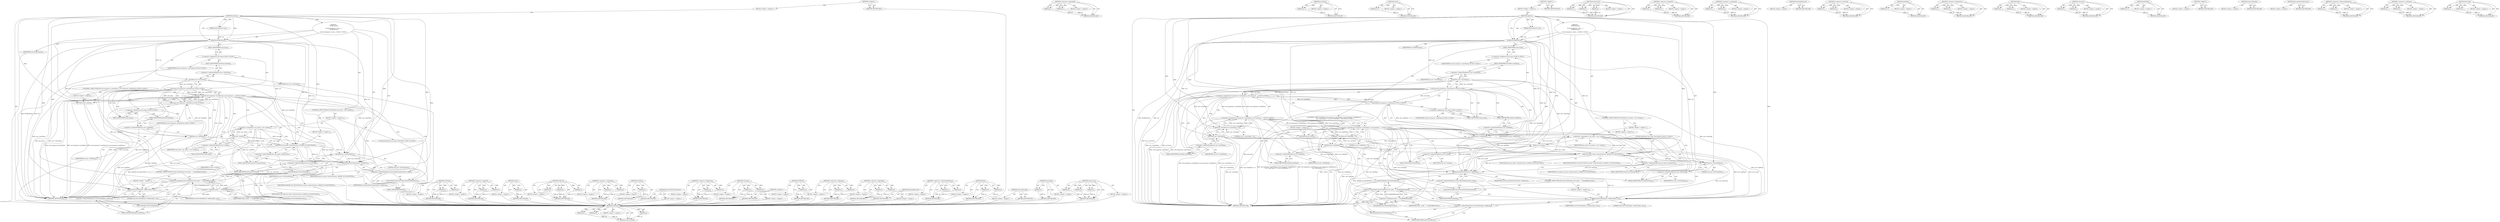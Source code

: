 digraph "Add" {
vulnerable_188 [label=<(METHOD,AddCue)>];
vulnerable_189 [label=<(PARAM,p1)>];
vulnerable_190 [label=<(PARAM,p2)>];
vulnerable_191 [label=<(PARAM,p3)>];
vulnerable_192 [label=<(BLOCK,&lt;empty&gt;,&lt;empty&gt;)>];
vulnerable_193 [label=<(METHOD_RETURN,ANY)>];
vulnerable_172 [label=<(METHOD,&lt;operator&gt;.logicalAnd)>];
vulnerable_173 [label=<(PARAM,p1)>];
vulnerable_174 [label=<(PARAM,p2)>];
vulnerable_175 [label=<(BLOCK,&lt;empty&gt;,&lt;empty&gt;)>];
vulnerable_176 [label=<(METHOD_RETURN,ANY)>];
vulnerable_126 [label=<(METHOD,startTime)>];
vulnerable_127 [label=<(PARAM,p1)>];
vulnerable_128 [label=<(BLOCK,&lt;empty&gt;,&lt;empty&gt;)>];
vulnerable_129 [label=<(METHOD_RETURN,ANY)>];
vulnerable_149 [label=<(METHOD,track)>];
vulnerable_150 [label=<(PARAM,p1)>];
vulnerable_151 [label=<(BLOCK,&lt;empty&gt;,&lt;empty&gt;)>];
vulnerable_152 [label=<(METHOD_RETURN,ANY)>];
vulnerable_6 [label=<(METHOD,&lt;global&gt;)<SUB>1</SUB>>];
vulnerable_7 [label=<(BLOCK,&lt;empty&gt;,&lt;empty&gt;)<SUB>1</SUB>>];
vulnerable_8 [label=<(METHOD,addCue)<SUB>1</SUB>>];
vulnerable_9 [label=<(PARAM,TextTrackCue* cue)<SUB>1</SUB>>];
vulnerable_10 [label="<(BLOCK,{
   DCHECK(cue);
 
  if (std::isnan(cue-&gt;start...,{
   DCHECK(cue);
 
  if (std::isnan(cue-&gt;start...)<SUB>1</SUB>>"];
vulnerable_11 [label=<(DCHECK,DCHECK(cue))<SUB>2</SUB>>];
vulnerable_12 [label=<(IDENTIFIER,cue,DCHECK(cue))<SUB>2</SUB>>];
vulnerable_13 [label="<(CONTROL_STRUCTURE,IF,if (std::isnan(cue-&gt;startTime()) || std::isnan(cue-&gt;endTime()) ||
      cue-&gt;startTime() &lt; 0 || cue-&gt;endTime() &lt; 0))<SUB>4</SUB>>"];
vulnerable_14 [label="<(&lt;operator&gt;.logicalOr,std::isnan(cue-&gt;startTime()) || std::isnan(cue-...)<SUB>4</SUB>>"];
vulnerable_15 [label="<(&lt;operator&gt;.logicalOr,std::isnan(cue-&gt;startTime()) || std::isnan(cue-...)<SUB>4</SUB>>"];
vulnerable_16 [label="<(&lt;operator&gt;.logicalOr,std::isnan(cue-&gt;startTime()) || std::isnan(cue-...)<SUB>4</SUB>>"];
vulnerable_17 [label="<(std.isnan,std::isnan(cue-&gt;startTime()))<SUB>4</SUB>>"];
vulnerable_18 [label="<(&lt;operator&gt;.fieldAccess,std::isnan)<SUB>4</SUB>>"];
vulnerable_19 [label="<(IDENTIFIER,std,std::isnan(cue-&gt;startTime()))<SUB>4</SUB>>"];
vulnerable_20 [label=<(FIELD_IDENTIFIER,isnan,isnan)<SUB>4</SUB>>];
vulnerable_21 [label=<(startTime,cue-&gt;startTime())<SUB>4</SUB>>];
vulnerable_22 [label=<(&lt;operator&gt;.indirectFieldAccess,cue-&gt;startTime)<SUB>4</SUB>>];
vulnerable_23 [label=<(IDENTIFIER,cue,cue-&gt;startTime())<SUB>4</SUB>>];
vulnerable_24 [label=<(FIELD_IDENTIFIER,startTime,startTime)<SUB>4</SUB>>];
vulnerable_25 [label="<(std.isnan,std::isnan(cue-&gt;endTime()))<SUB>4</SUB>>"];
vulnerable_26 [label="<(&lt;operator&gt;.fieldAccess,std::isnan)<SUB>4</SUB>>"];
vulnerable_27 [label="<(IDENTIFIER,std,std::isnan(cue-&gt;endTime()))<SUB>4</SUB>>"];
vulnerable_28 [label=<(FIELD_IDENTIFIER,isnan,isnan)<SUB>4</SUB>>];
vulnerable_29 [label=<(endTime,cue-&gt;endTime())<SUB>4</SUB>>];
vulnerable_30 [label=<(&lt;operator&gt;.indirectFieldAccess,cue-&gt;endTime)<SUB>4</SUB>>];
vulnerable_31 [label=<(IDENTIFIER,cue,cue-&gt;endTime())<SUB>4</SUB>>];
vulnerable_32 [label=<(FIELD_IDENTIFIER,endTime,endTime)<SUB>4</SUB>>];
vulnerable_33 [label=<(&lt;operator&gt;.lessThan,cue-&gt;startTime() &lt; 0)<SUB>5</SUB>>];
vulnerable_34 [label=<(startTime,cue-&gt;startTime())<SUB>5</SUB>>];
vulnerable_35 [label=<(&lt;operator&gt;.indirectFieldAccess,cue-&gt;startTime)<SUB>5</SUB>>];
vulnerable_36 [label=<(IDENTIFIER,cue,cue-&gt;startTime())<SUB>5</SUB>>];
vulnerable_37 [label=<(FIELD_IDENTIFIER,startTime,startTime)<SUB>5</SUB>>];
vulnerable_38 [label=<(LITERAL,0,cue-&gt;startTime() &lt; 0)<SUB>5</SUB>>];
vulnerable_39 [label=<(&lt;operator&gt;.lessThan,cue-&gt;endTime() &lt; 0)<SUB>5</SUB>>];
vulnerable_40 [label=<(endTime,cue-&gt;endTime())<SUB>5</SUB>>];
vulnerable_41 [label=<(&lt;operator&gt;.indirectFieldAccess,cue-&gt;endTime)<SUB>5</SUB>>];
vulnerable_42 [label=<(IDENTIFIER,cue,cue-&gt;endTime())<SUB>5</SUB>>];
vulnerable_43 [label=<(FIELD_IDENTIFIER,endTime,endTime)<SUB>5</SUB>>];
vulnerable_44 [label=<(LITERAL,0,cue-&gt;endTime() &lt; 0)<SUB>5</SUB>>];
vulnerable_45 [label=<(BLOCK,&lt;empty&gt;,&lt;empty&gt;)<SUB>6</SUB>>];
vulnerable_46 [label=<(RETURN,return;,return;)<SUB>6</SUB>>];
vulnerable_47 [label=<(CONTROL_STRUCTURE,IF,if (TextTrack* cue_track = cue-&gt;track()))<SUB>11</SUB>>];
vulnerable_48 [label=<(BLOCK,&lt;empty&gt;,&lt;empty&gt;)<SUB>11</SUB>>];
vulnerable_49 [label="<(LOCAL,TextTrack* cue_track: TextTrack*)<SUB>11</SUB>>"];
vulnerable_50 [label=<(&lt;operator&gt;.assignment,* cue_track = cue-&gt;track())<SUB>11</SUB>>];
vulnerable_51 [label=<(IDENTIFIER,cue_track,* cue_track = cue-&gt;track())<SUB>11</SUB>>];
vulnerable_52 [label=<(track,cue-&gt;track())<SUB>11</SUB>>];
vulnerable_53 [label=<(&lt;operator&gt;.indirectFieldAccess,cue-&gt;track)<SUB>11</SUB>>];
vulnerable_54 [label=<(IDENTIFIER,cue,cue-&gt;track())<SUB>11</SUB>>];
vulnerable_55 [label=<(FIELD_IDENTIFIER,track,track)<SUB>11</SUB>>];
vulnerable_56 [label=<(BLOCK,&lt;empty&gt;,&lt;empty&gt;)<SUB>12</SUB>>];
vulnerable_57 [label=<(removeCue,cue_track-&gt;removeCue(cue, ASSERT_NO_EXCEPTION))<SUB>12</SUB>>];
vulnerable_58 [label=<(&lt;operator&gt;.indirectFieldAccess,cue_track-&gt;removeCue)<SUB>12</SUB>>];
vulnerable_59 [label=<(IDENTIFIER,cue_track,cue_track-&gt;removeCue(cue, ASSERT_NO_EXCEPTION))<SUB>12</SUB>>];
vulnerable_60 [label=<(FIELD_IDENTIFIER,removeCue,removeCue)<SUB>12</SUB>>];
vulnerable_61 [label=<(IDENTIFIER,cue,cue_track-&gt;removeCue(cue, ASSERT_NO_EXCEPTION))<SUB>12</SUB>>];
vulnerable_62 [label=<(IDENTIFIER,ASSERT_NO_EXCEPTION,cue_track-&gt;removeCue(cue, ASSERT_NO_EXCEPTION))<SUB>12</SUB>>];
vulnerable_63 [label=<(SetTrack,cue-&gt;SetTrack(this))<SUB>14</SUB>>];
vulnerable_64 [label=<(&lt;operator&gt;.indirectFieldAccess,cue-&gt;SetTrack)<SUB>14</SUB>>];
vulnerable_65 [label=<(IDENTIFIER,cue,cue-&gt;SetTrack(this))<SUB>14</SUB>>];
vulnerable_66 [label=<(FIELD_IDENTIFIER,SetTrack,SetTrack)<SUB>14</SUB>>];
vulnerable_67 [label=<(LITERAL,this,cue-&gt;SetTrack(this))<SUB>14</SUB>>];
vulnerable_68 [label=<(Add,EnsureTextTrackCueList()-&gt;Add(cue))<SUB>15</SUB>>];
vulnerable_69 [label=<(&lt;operator&gt;.indirectFieldAccess,EnsureTextTrackCueList()-&gt;Add)<SUB>15</SUB>>];
vulnerable_70 [label=<(EnsureTextTrackCueList,EnsureTextTrackCueList())<SUB>15</SUB>>];
vulnerable_71 [label=<(FIELD_IDENTIFIER,Add,Add)<SUB>15</SUB>>];
vulnerable_72 [label=<(IDENTIFIER,cue,EnsureTextTrackCueList()-&gt;Add(cue))<SUB>15</SUB>>];
vulnerable_73 [label=<(CONTROL_STRUCTURE,IF,if (GetCueTimeline() &amp;&amp; mode_ != DisabledKeyword()))<SUB>17</SUB>>];
vulnerable_74 [label=<(&lt;operator&gt;.logicalAnd,GetCueTimeline() &amp;&amp; mode_ != DisabledKeyword())<SUB>17</SUB>>];
vulnerable_75 [label=<(GetCueTimeline,GetCueTimeline())<SUB>17</SUB>>];
vulnerable_76 [label=<(&lt;operator&gt;.notEquals,mode_ != DisabledKeyword())<SUB>17</SUB>>];
vulnerable_77 [label=<(IDENTIFIER,mode_,mode_ != DisabledKeyword())<SUB>17</SUB>>];
vulnerable_78 [label=<(DisabledKeyword,DisabledKeyword())<SUB>17</SUB>>];
vulnerable_79 [label=<(BLOCK,&lt;empty&gt;,&lt;empty&gt;)<SUB>18</SUB>>];
vulnerable_80 [label=<(AddCue,GetCueTimeline()-&gt;AddCue(this, cue))<SUB>18</SUB>>];
vulnerable_81 [label=<(&lt;operator&gt;.indirectFieldAccess,GetCueTimeline()-&gt;AddCue)<SUB>18</SUB>>];
vulnerable_82 [label=<(GetCueTimeline,GetCueTimeline())<SUB>18</SUB>>];
vulnerable_83 [label=<(FIELD_IDENTIFIER,AddCue,AddCue)<SUB>18</SUB>>];
vulnerable_84 [label=<(LITERAL,this,GetCueTimeline()-&gt;AddCue(this, cue))<SUB>18</SUB>>];
vulnerable_85 [label=<(IDENTIFIER,cue,GetCueTimeline()-&gt;AddCue(this, cue))<SUB>18</SUB>>];
vulnerable_86 [label=<(METHOD_RETURN,void)<SUB>1</SUB>>];
vulnerable_88 [label=<(METHOD_RETURN,ANY)<SUB>1</SUB>>];
vulnerable_153 [label=<(METHOD,removeCue)>];
vulnerable_154 [label=<(PARAM,p1)>];
vulnerable_155 [label=<(PARAM,p2)>];
vulnerable_156 [label=<(PARAM,p3)>];
vulnerable_157 [label=<(BLOCK,&lt;empty&gt;,&lt;empty&gt;)>];
vulnerable_158 [label=<(METHOD_RETURN,ANY)>];
vulnerable_111 [label=<(METHOD,&lt;operator&gt;.logicalOr)>];
vulnerable_112 [label=<(PARAM,p1)>];
vulnerable_113 [label=<(PARAM,p2)>];
vulnerable_114 [label=<(BLOCK,&lt;empty&gt;,&lt;empty&gt;)>];
vulnerable_115 [label=<(METHOD_RETURN,ANY)>];
vulnerable_144 [label=<(METHOD,&lt;operator&gt;.assignment)>];
vulnerable_145 [label=<(PARAM,p1)>];
vulnerable_146 [label=<(PARAM,p2)>];
vulnerable_147 [label=<(BLOCK,&lt;empty&gt;,&lt;empty&gt;)>];
vulnerable_148 [label=<(METHOD_RETURN,ANY)>];
vulnerable_185 [label=<(METHOD,DisabledKeyword)>];
vulnerable_186 [label=<(BLOCK,&lt;empty&gt;,&lt;empty&gt;)>];
vulnerable_187 [label=<(METHOD_RETURN,ANY)>];
vulnerable_139 [label=<(METHOD,&lt;operator&gt;.lessThan)>];
vulnerable_140 [label=<(PARAM,p1)>];
vulnerable_141 [label=<(PARAM,p2)>];
vulnerable_142 [label=<(BLOCK,&lt;empty&gt;,&lt;empty&gt;)>];
vulnerable_143 [label=<(METHOD_RETURN,ANY)>];
vulnerable_135 [label=<(METHOD,endTime)>];
vulnerable_136 [label=<(PARAM,p1)>];
vulnerable_137 [label=<(BLOCK,&lt;empty&gt;,&lt;empty&gt;)>];
vulnerable_138 [label=<(METHOD_RETURN,ANY)>];
vulnerable_121 [label=<(METHOD,&lt;operator&gt;.fieldAccess)>];
vulnerable_122 [label=<(PARAM,p1)>];
vulnerable_123 [label=<(PARAM,p2)>];
vulnerable_124 [label=<(BLOCK,&lt;empty&gt;,&lt;empty&gt;)>];
vulnerable_125 [label=<(METHOD_RETURN,ANY)>];
vulnerable_164 [label=<(METHOD,Add)>];
vulnerable_165 [label=<(PARAM,p1)>];
vulnerable_166 [label=<(PARAM,p2)>];
vulnerable_167 [label=<(BLOCK,&lt;empty&gt;,&lt;empty&gt;)>];
vulnerable_168 [label=<(METHOD_RETURN,ANY)>];
vulnerable_116 [label=<(METHOD,std.isnan)>];
vulnerable_117 [label=<(PARAM,p1)>];
vulnerable_118 [label=<(PARAM,p2)>];
vulnerable_119 [label=<(BLOCK,&lt;empty&gt;,&lt;empty&gt;)>];
vulnerable_120 [label=<(METHOD_RETURN,ANY)>];
vulnerable_107 [label=<(METHOD,DCHECK)>];
vulnerable_108 [label=<(PARAM,p1)>];
vulnerable_109 [label=<(BLOCK,&lt;empty&gt;,&lt;empty&gt;)>];
vulnerable_110 [label=<(METHOD_RETURN,ANY)>];
vulnerable_101 [label=<(METHOD,&lt;global&gt;)<SUB>1</SUB>>];
vulnerable_102 [label=<(BLOCK,&lt;empty&gt;,&lt;empty&gt;)>];
vulnerable_103 [label=<(METHOD_RETURN,ANY)>];
vulnerable_177 [label=<(METHOD,GetCueTimeline)>];
vulnerable_178 [label=<(BLOCK,&lt;empty&gt;,&lt;empty&gt;)>];
vulnerable_179 [label=<(METHOD_RETURN,ANY)>];
vulnerable_169 [label=<(METHOD,EnsureTextTrackCueList)>];
vulnerable_170 [label=<(BLOCK,&lt;empty&gt;,&lt;empty&gt;)>];
vulnerable_171 [label=<(METHOD_RETURN,ANY)>];
vulnerable_130 [label=<(METHOD,&lt;operator&gt;.indirectFieldAccess)>];
vulnerable_131 [label=<(PARAM,p1)>];
vulnerable_132 [label=<(PARAM,p2)>];
vulnerable_133 [label=<(BLOCK,&lt;empty&gt;,&lt;empty&gt;)>];
vulnerable_134 [label=<(METHOD_RETURN,ANY)>];
vulnerable_180 [label=<(METHOD,&lt;operator&gt;.notEquals)>];
vulnerable_181 [label=<(PARAM,p1)>];
vulnerable_182 [label=<(PARAM,p2)>];
vulnerable_183 [label=<(BLOCK,&lt;empty&gt;,&lt;empty&gt;)>];
vulnerable_184 [label=<(METHOD_RETURN,ANY)>];
vulnerable_159 [label=<(METHOD,SetTrack)>];
vulnerable_160 [label=<(PARAM,p1)>];
vulnerable_161 [label=<(PARAM,p2)>];
vulnerable_162 [label=<(BLOCK,&lt;empty&gt;,&lt;empty&gt;)>];
vulnerable_163 [label=<(METHOD_RETURN,ANY)>];
fixed_156 [label=<(METHOD,GetCueTimeline)>];
fixed_157 [label=<(BLOCK,&lt;empty&gt;,&lt;empty&gt;)>];
fixed_158 [label=<(METHOD_RETURN,ANY)>];
fixed_110 [label=<(METHOD,startTime)>];
fixed_111 [label=<(PARAM,p1)>];
fixed_112 [label=<(BLOCK,&lt;empty&gt;,&lt;empty&gt;)>];
fixed_113 [label=<(METHOD_RETURN,ANY)>];
fixed_132 [label=<(METHOD,removeCue)>];
fixed_133 [label=<(PARAM,p1)>];
fixed_134 [label=<(PARAM,p2)>];
fixed_135 [label=<(PARAM,p3)>];
fixed_136 [label=<(BLOCK,&lt;empty&gt;,&lt;empty&gt;)>];
fixed_137 [label=<(METHOD_RETURN,ANY)>];
fixed_6 [label=<(METHOD,&lt;global&gt;)<SUB>1</SUB>>];
fixed_7 [label=<(BLOCK,&lt;empty&gt;,&lt;empty&gt;)<SUB>1</SUB>>];
fixed_8 [label=<(METHOD,addCue)<SUB>1</SUB>>];
fixed_9 [label=<(PARAM,TextTrackCue* cue)<SUB>1</SUB>>];
fixed_10 [label="<(BLOCK,{
   DCHECK(cue);
 
  if (std::isnan(cue-&gt;start...,{
   DCHECK(cue);
 
  if (std::isnan(cue-&gt;start...)<SUB>1</SUB>>"];
fixed_11 [label=<(DCHECK,DCHECK(cue))<SUB>2</SUB>>];
fixed_12 [label=<(IDENTIFIER,cue,DCHECK(cue))<SUB>2</SUB>>];
fixed_13 [label="<(CONTROL_STRUCTURE,IF,if (std::isnan(cue-&gt;startTime()) || std::isnan(cue-&gt;endTime())))<SUB>4</SUB>>"];
fixed_14 [label="<(&lt;operator&gt;.logicalOr,std::isnan(cue-&gt;startTime()) || std::isnan(cue-...)<SUB>4</SUB>>"];
fixed_15 [label="<(std.isnan,std::isnan(cue-&gt;startTime()))<SUB>4</SUB>>"];
fixed_16 [label="<(&lt;operator&gt;.fieldAccess,std::isnan)<SUB>4</SUB>>"];
fixed_17 [label="<(IDENTIFIER,std,std::isnan(cue-&gt;startTime()))<SUB>4</SUB>>"];
fixed_18 [label=<(FIELD_IDENTIFIER,isnan,isnan)<SUB>4</SUB>>];
fixed_19 [label=<(startTime,cue-&gt;startTime())<SUB>4</SUB>>];
fixed_20 [label=<(&lt;operator&gt;.indirectFieldAccess,cue-&gt;startTime)<SUB>4</SUB>>];
fixed_21 [label=<(IDENTIFIER,cue,cue-&gt;startTime())<SUB>4</SUB>>];
fixed_22 [label=<(FIELD_IDENTIFIER,startTime,startTime)<SUB>4</SUB>>];
fixed_23 [label="<(std.isnan,std::isnan(cue-&gt;endTime()))<SUB>4</SUB>>"];
fixed_24 [label="<(&lt;operator&gt;.fieldAccess,std::isnan)<SUB>4</SUB>>"];
fixed_25 [label="<(IDENTIFIER,std,std::isnan(cue-&gt;endTime()))<SUB>4</SUB>>"];
fixed_26 [label=<(FIELD_IDENTIFIER,isnan,isnan)<SUB>4</SUB>>];
fixed_27 [label=<(endTime,cue-&gt;endTime())<SUB>4</SUB>>];
fixed_28 [label=<(&lt;operator&gt;.indirectFieldAccess,cue-&gt;endTime)<SUB>4</SUB>>];
fixed_29 [label=<(IDENTIFIER,cue,cue-&gt;endTime())<SUB>4</SUB>>];
fixed_30 [label=<(FIELD_IDENTIFIER,endTime,endTime)<SUB>4</SUB>>];
fixed_31 [label=<(BLOCK,&lt;empty&gt;,&lt;empty&gt;)<SUB>5</SUB>>];
fixed_32 [label=<(RETURN,return;,return;)<SUB>5</SUB>>];
fixed_33 [label=<(CONTROL_STRUCTURE,IF,if (TextTrack* cue_track = cue-&gt;track()))<SUB>10</SUB>>];
fixed_34 [label=<(BLOCK,&lt;empty&gt;,&lt;empty&gt;)<SUB>10</SUB>>];
fixed_35 [label="<(LOCAL,TextTrack* cue_track: TextTrack*)<SUB>10</SUB>>"];
fixed_36 [label=<(&lt;operator&gt;.assignment,* cue_track = cue-&gt;track())<SUB>10</SUB>>];
fixed_37 [label=<(IDENTIFIER,cue_track,* cue_track = cue-&gt;track())<SUB>10</SUB>>];
fixed_38 [label=<(track,cue-&gt;track())<SUB>10</SUB>>];
fixed_39 [label=<(&lt;operator&gt;.indirectFieldAccess,cue-&gt;track)<SUB>10</SUB>>];
fixed_40 [label=<(IDENTIFIER,cue,cue-&gt;track())<SUB>10</SUB>>];
fixed_41 [label=<(FIELD_IDENTIFIER,track,track)<SUB>10</SUB>>];
fixed_42 [label=<(BLOCK,&lt;empty&gt;,&lt;empty&gt;)<SUB>11</SUB>>];
fixed_43 [label=<(removeCue,cue_track-&gt;removeCue(cue, ASSERT_NO_EXCEPTION))<SUB>11</SUB>>];
fixed_44 [label=<(&lt;operator&gt;.indirectFieldAccess,cue_track-&gt;removeCue)<SUB>11</SUB>>];
fixed_45 [label=<(IDENTIFIER,cue_track,cue_track-&gt;removeCue(cue, ASSERT_NO_EXCEPTION))<SUB>11</SUB>>];
fixed_46 [label=<(FIELD_IDENTIFIER,removeCue,removeCue)<SUB>11</SUB>>];
fixed_47 [label=<(IDENTIFIER,cue,cue_track-&gt;removeCue(cue, ASSERT_NO_EXCEPTION))<SUB>11</SUB>>];
fixed_48 [label=<(IDENTIFIER,ASSERT_NO_EXCEPTION,cue_track-&gt;removeCue(cue, ASSERT_NO_EXCEPTION))<SUB>11</SUB>>];
fixed_49 [label=<(SetTrack,cue-&gt;SetTrack(this))<SUB>13</SUB>>];
fixed_50 [label=<(&lt;operator&gt;.indirectFieldAccess,cue-&gt;SetTrack)<SUB>13</SUB>>];
fixed_51 [label=<(IDENTIFIER,cue,cue-&gt;SetTrack(this))<SUB>13</SUB>>];
fixed_52 [label=<(FIELD_IDENTIFIER,SetTrack,SetTrack)<SUB>13</SUB>>];
fixed_53 [label=<(LITERAL,this,cue-&gt;SetTrack(this))<SUB>13</SUB>>];
fixed_54 [label=<(Add,EnsureTextTrackCueList()-&gt;Add(cue))<SUB>14</SUB>>];
fixed_55 [label=<(&lt;operator&gt;.indirectFieldAccess,EnsureTextTrackCueList()-&gt;Add)<SUB>14</SUB>>];
fixed_56 [label=<(EnsureTextTrackCueList,EnsureTextTrackCueList())<SUB>14</SUB>>];
fixed_57 [label=<(FIELD_IDENTIFIER,Add,Add)<SUB>14</SUB>>];
fixed_58 [label=<(IDENTIFIER,cue,EnsureTextTrackCueList()-&gt;Add(cue))<SUB>14</SUB>>];
fixed_59 [label=<(CONTROL_STRUCTURE,IF,if (GetCueTimeline() &amp;&amp; mode_ != DisabledKeyword()))<SUB>16</SUB>>];
fixed_60 [label=<(&lt;operator&gt;.logicalAnd,GetCueTimeline() &amp;&amp; mode_ != DisabledKeyword())<SUB>16</SUB>>];
fixed_61 [label=<(GetCueTimeline,GetCueTimeline())<SUB>16</SUB>>];
fixed_62 [label=<(&lt;operator&gt;.notEquals,mode_ != DisabledKeyword())<SUB>16</SUB>>];
fixed_63 [label=<(IDENTIFIER,mode_,mode_ != DisabledKeyword())<SUB>16</SUB>>];
fixed_64 [label=<(DisabledKeyword,DisabledKeyword())<SUB>16</SUB>>];
fixed_65 [label=<(BLOCK,&lt;empty&gt;,&lt;empty&gt;)<SUB>17</SUB>>];
fixed_66 [label=<(AddCue,GetCueTimeline()-&gt;AddCue(this, cue))<SUB>17</SUB>>];
fixed_67 [label=<(&lt;operator&gt;.indirectFieldAccess,GetCueTimeline()-&gt;AddCue)<SUB>17</SUB>>];
fixed_68 [label=<(GetCueTimeline,GetCueTimeline())<SUB>17</SUB>>];
fixed_69 [label=<(FIELD_IDENTIFIER,AddCue,AddCue)<SUB>17</SUB>>];
fixed_70 [label=<(LITERAL,this,GetCueTimeline()-&gt;AddCue(this, cue))<SUB>17</SUB>>];
fixed_71 [label=<(IDENTIFIER,cue,GetCueTimeline()-&gt;AddCue(this, cue))<SUB>17</SUB>>];
fixed_72 [label=<(METHOD_RETURN,void)<SUB>1</SUB>>];
fixed_74 [label=<(METHOD_RETURN,ANY)<SUB>1</SUB>>];
fixed_138 [label=<(METHOD,SetTrack)>];
fixed_139 [label=<(PARAM,p1)>];
fixed_140 [label=<(PARAM,p2)>];
fixed_141 [label=<(BLOCK,&lt;empty&gt;,&lt;empty&gt;)>];
fixed_142 [label=<(METHOD_RETURN,ANY)>];
fixed_95 [label=<(METHOD,&lt;operator&gt;.logicalOr)>];
fixed_96 [label=<(PARAM,p1)>];
fixed_97 [label=<(PARAM,p2)>];
fixed_98 [label=<(BLOCK,&lt;empty&gt;,&lt;empty&gt;)>];
fixed_99 [label=<(METHOD_RETURN,ANY)>];
fixed_128 [label=<(METHOD,track)>];
fixed_129 [label=<(PARAM,p1)>];
fixed_130 [label=<(BLOCK,&lt;empty&gt;,&lt;empty&gt;)>];
fixed_131 [label=<(METHOD_RETURN,ANY)>];
fixed_167 [label=<(METHOD,AddCue)>];
fixed_168 [label=<(PARAM,p1)>];
fixed_169 [label=<(PARAM,p2)>];
fixed_170 [label=<(PARAM,p3)>];
fixed_171 [label=<(BLOCK,&lt;empty&gt;,&lt;empty&gt;)>];
fixed_172 [label=<(METHOD_RETURN,ANY)>];
fixed_123 [label=<(METHOD,&lt;operator&gt;.assignment)>];
fixed_124 [label=<(PARAM,p1)>];
fixed_125 [label=<(PARAM,p2)>];
fixed_126 [label=<(BLOCK,&lt;empty&gt;,&lt;empty&gt;)>];
fixed_127 [label=<(METHOD_RETURN,ANY)>];
fixed_119 [label=<(METHOD,endTime)>];
fixed_120 [label=<(PARAM,p1)>];
fixed_121 [label=<(BLOCK,&lt;empty&gt;,&lt;empty&gt;)>];
fixed_122 [label=<(METHOD_RETURN,ANY)>];
fixed_105 [label=<(METHOD,&lt;operator&gt;.fieldAccess)>];
fixed_106 [label=<(PARAM,p1)>];
fixed_107 [label=<(PARAM,p2)>];
fixed_108 [label=<(BLOCK,&lt;empty&gt;,&lt;empty&gt;)>];
fixed_109 [label=<(METHOD_RETURN,ANY)>];
fixed_148 [label=<(METHOD,EnsureTextTrackCueList)>];
fixed_149 [label=<(BLOCK,&lt;empty&gt;,&lt;empty&gt;)>];
fixed_150 [label=<(METHOD_RETURN,ANY)>];
fixed_100 [label=<(METHOD,std.isnan)>];
fixed_101 [label=<(PARAM,p1)>];
fixed_102 [label=<(PARAM,p2)>];
fixed_103 [label=<(BLOCK,&lt;empty&gt;,&lt;empty&gt;)>];
fixed_104 [label=<(METHOD_RETURN,ANY)>];
fixed_91 [label=<(METHOD,DCHECK)>];
fixed_92 [label=<(PARAM,p1)>];
fixed_93 [label=<(BLOCK,&lt;empty&gt;,&lt;empty&gt;)>];
fixed_94 [label=<(METHOD_RETURN,ANY)>];
fixed_85 [label=<(METHOD,&lt;global&gt;)<SUB>1</SUB>>];
fixed_86 [label=<(BLOCK,&lt;empty&gt;,&lt;empty&gt;)>];
fixed_87 [label=<(METHOD_RETURN,ANY)>];
fixed_159 [label=<(METHOD,&lt;operator&gt;.notEquals)>];
fixed_160 [label=<(PARAM,p1)>];
fixed_161 [label=<(PARAM,p2)>];
fixed_162 [label=<(BLOCK,&lt;empty&gt;,&lt;empty&gt;)>];
fixed_163 [label=<(METHOD_RETURN,ANY)>];
fixed_151 [label=<(METHOD,&lt;operator&gt;.logicalAnd)>];
fixed_152 [label=<(PARAM,p1)>];
fixed_153 [label=<(PARAM,p2)>];
fixed_154 [label=<(BLOCK,&lt;empty&gt;,&lt;empty&gt;)>];
fixed_155 [label=<(METHOD_RETURN,ANY)>];
fixed_114 [label=<(METHOD,&lt;operator&gt;.indirectFieldAccess)>];
fixed_115 [label=<(PARAM,p1)>];
fixed_116 [label=<(PARAM,p2)>];
fixed_117 [label=<(BLOCK,&lt;empty&gt;,&lt;empty&gt;)>];
fixed_118 [label=<(METHOD_RETURN,ANY)>];
fixed_164 [label=<(METHOD,DisabledKeyword)>];
fixed_165 [label=<(BLOCK,&lt;empty&gt;,&lt;empty&gt;)>];
fixed_166 [label=<(METHOD_RETURN,ANY)>];
fixed_143 [label=<(METHOD,Add)>];
fixed_144 [label=<(PARAM,p1)>];
fixed_145 [label=<(PARAM,p2)>];
fixed_146 [label=<(BLOCK,&lt;empty&gt;,&lt;empty&gt;)>];
fixed_147 [label=<(METHOD_RETURN,ANY)>];
vulnerable_188 -> vulnerable_189  [key=0, label="AST: "];
vulnerable_188 -> vulnerable_189  [key=1, label="DDG: "];
vulnerable_188 -> vulnerable_192  [key=0, label="AST: "];
vulnerable_188 -> vulnerable_190  [key=0, label="AST: "];
vulnerable_188 -> vulnerable_190  [key=1, label="DDG: "];
vulnerable_188 -> vulnerable_193  [key=0, label="AST: "];
vulnerable_188 -> vulnerable_193  [key=1, label="CFG: "];
vulnerable_188 -> vulnerable_191  [key=0, label="AST: "];
vulnerable_188 -> vulnerable_191  [key=1, label="DDG: "];
vulnerable_189 -> vulnerable_193  [key=0, label="DDG: p1"];
vulnerable_190 -> vulnerable_193  [key=0, label="DDG: p2"];
vulnerable_191 -> vulnerable_193  [key=0, label="DDG: p3"];
vulnerable_172 -> vulnerable_173  [key=0, label="AST: "];
vulnerable_172 -> vulnerable_173  [key=1, label="DDG: "];
vulnerable_172 -> vulnerable_175  [key=0, label="AST: "];
vulnerable_172 -> vulnerable_174  [key=0, label="AST: "];
vulnerable_172 -> vulnerable_174  [key=1, label="DDG: "];
vulnerable_172 -> vulnerable_176  [key=0, label="AST: "];
vulnerable_172 -> vulnerable_176  [key=1, label="CFG: "];
vulnerable_173 -> vulnerable_176  [key=0, label="DDG: p1"];
vulnerable_174 -> vulnerable_176  [key=0, label="DDG: p2"];
vulnerable_126 -> vulnerable_127  [key=0, label="AST: "];
vulnerable_126 -> vulnerable_127  [key=1, label="DDG: "];
vulnerable_126 -> vulnerable_128  [key=0, label="AST: "];
vulnerable_126 -> vulnerable_129  [key=0, label="AST: "];
vulnerable_126 -> vulnerable_129  [key=1, label="CFG: "];
vulnerable_127 -> vulnerable_129  [key=0, label="DDG: p1"];
vulnerable_149 -> vulnerable_150  [key=0, label="AST: "];
vulnerable_149 -> vulnerable_150  [key=1, label="DDG: "];
vulnerable_149 -> vulnerable_151  [key=0, label="AST: "];
vulnerable_149 -> vulnerable_152  [key=0, label="AST: "];
vulnerable_149 -> vulnerable_152  [key=1, label="CFG: "];
vulnerable_150 -> vulnerable_152  [key=0, label="DDG: p1"];
vulnerable_6 -> vulnerable_7  [key=0, label="AST: "];
vulnerable_6 -> vulnerable_88  [key=0, label="AST: "];
vulnerable_6 -> vulnerable_88  [key=1, label="CFG: "];
vulnerable_7 -> vulnerable_8  [key=0, label="AST: "];
vulnerable_8 -> vulnerable_9  [key=0, label="AST: "];
vulnerable_8 -> vulnerable_9  [key=1, label="DDG: "];
vulnerable_8 -> vulnerable_10  [key=0, label="AST: "];
vulnerable_8 -> vulnerable_86  [key=0, label="AST: "];
vulnerable_8 -> vulnerable_11  [key=0, label="CFG: "];
vulnerable_8 -> vulnerable_11  [key=1, label="DDG: "];
vulnerable_8 -> vulnerable_63  [key=0, label="DDG: "];
vulnerable_8 -> vulnerable_68  [key=0, label="DDG: "];
vulnerable_8 -> vulnerable_46  [key=0, label="DDG: "];
vulnerable_8 -> vulnerable_74  [key=0, label="DDG: "];
vulnerable_8 -> vulnerable_39  [key=0, label="DDG: "];
vulnerable_8 -> vulnerable_57  [key=0, label="DDG: "];
vulnerable_8 -> vulnerable_76  [key=0, label="DDG: "];
vulnerable_8 -> vulnerable_80  [key=0, label="DDG: "];
vulnerable_8 -> vulnerable_33  [key=0, label="DDG: "];
vulnerable_9 -> vulnerable_11  [key=0, label="DDG: cue"];
vulnerable_10 -> vulnerable_11  [key=0, label="AST: "];
vulnerable_10 -> vulnerable_13  [key=0, label="AST: "];
vulnerable_10 -> vulnerable_47  [key=0, label="AST: "];
vulnerable_10 -> vulnerable_63  [key=0, label="AST: "];
vulnerable_10 -> vulnerable_68  [key=0, label="AST: "];
vulnerable_10 -> vulnerable_73  [key=0, label="AST: "];
vulnerable_11 -> vulnerable_12  [key=0, label="AST: "];
vulnerable_11 -> vulnerable_20  [key=0, label="CFG: "];
vulnerable_11 -> vulnerable_86  [key=0, label="DDG: cue"];
vulnerable_11 -> vulnerable_86  [key=1, label="DDG: DCHECK(cue)"];
vulnerable_11 -> vulnerable_63  [key=0, label="DDG: cue"];
vulnerable_11 -> vulnerable_68  [key=0, label="DDG: cue"];
vulnerable_11 -> vulnerable_57  [key=0, label="DDG: cue"];
vulnerable_11 -> vulnerable_40  [key=0, label="DDG: cue"];
vulnerable_11 -> vulnerable_52  [key=0, label="DDG: cue"];
vulnerable_11 -> vulnerable_34  [key=0, label="DDG: cue"];
vulnerable_11 -> vulnerable_21  [key=0, label="DDG: cue"];
vulnerable_11 -> vulnerable_29  [key=0, label="DDG: cue"];
vulnerable_13 -> vulnerable_14  [key=0, label="AST: "];
vulnerable_13 -> vulnerable_45  [key=0, label="AST: "];
vulnerable_14 -> vulnerable_15  [key=0, label="AST: "];
vulnerable_14 -> vulnerable_39  [key=0, label="AST: "];
vulnerable_14 -> vulnerable_46  [key=0, label="CFG: "];
vulnerable_14 -> vulnerable_46  [key=1, label="CDG: "];
vulnerable_14 -> vulnerable_55  [key=0, label="CFG: "];
vulnerable_14 -> vulnerable_55  [key=1, label="CDG: "];
vulnerable_14 -> vulnerable_86  [key=0, label="DDG: std::isnan(cue-&gt;startTime()) || std::isnan(cue-&gt;endTime()) ||
      cue-&gt;startTime() &lt; 0"];
vulnerable_14 -> vulnerable_86  [key=1, label="DDG: cue-&gt;endTime() &lt; 0"];
vulnerable_14 -> vulnerable_86  [key=2, label="DDG: std::isnan(cue-&gt;startTime()) || std::isnan(cue-&gt;endTime()) ||
      cue-&gt;startTime() &lt; 0 || cue-&gt;endTime() &lt; 0"];
vulnerable_14 -> vulnerable_68  [key=0, label="CDG: "];
vulnerable_14 -> vulnerable_64  [key=0, label="CDG: "];
vulnerable_14 -> vulnerable_66  [key=0, label="CDG: "];
vulnerable_14 -> vulnerable_75  [key=0, label="CDG: "];
vulnerable_14 -> vulnerable_52  [key=0, label="CDG: "];
vulnerable_14 -> vulnerable_69  [key=0, label="CDG: "];
vulnerable_14 -> vulnerable_74  [key=0, label="CDG: "];
vulnerable_14 -> vulnerable_50  [key=0, label="CDG: "];
vulnerable_14 -> vulnerable_71  [key=0, label="CDG: "];
vulnerable_14 -> vulnerable_53  [key=0, label="CDG: "];
vulnerable_14 -> vulnerable_70  [key=0, label="CDG: "];
vulnerable_14 -> vulnerable_63  [key=0, label="CDG: "];
vulnerable_15 -> vulnerable_16  [key=0, label="AST: "];
vulnerable_15 -> vulnerable_33  [key=0, label="AST: "];
vulnerable_15 -> vulnerable_14  [key=0, label="CFG: "];
vulnerable_15 -> vulnerable_14  [key=1, label="DDG: std::isnan(cue-&gt;startTime()) || std::isnan(cue-&gt;endTime())"];
vulnerable_15 -> vulnerable_14  [key=2, label="DDG: cue-&gt;startTime() &lt; 0"];
vulnerable_15 -> vulnerable_43  [key=0, label="CFG: "];
vulnerable_15 -> vulnerable_43  [key=1, label="CDG: "];
vulnerable_15 -> vulnerable_86  [key=0, label="DDG: std::isnan(cue-&gt;startTime()) || std::isnan(cue-&gt;endTime())"];
vulnerable_15 -> vulnerable_86  [key=1, label="DDG: cue-&gt;startTime() &lt; 0"];
vulnerable_15 -> vulnerable_40  [key=0, label="CDG: "];
vulnerable_15 -> vulnerable_41  [key=0, label="CDG: "];
vulnerable_15 -> vulnerable_39  [key=0, label="CDG: "];
vulnerable_16 -> vulnerable_17  [key=0, label="AST: "];
vulnerable_16 -> vulnerable_25  [key=0, label="AST: "];
vulnerable_16 -> vulnerable_15  [key=0, label="CFG: "];
vulnerable_16 -> vulnerable_15  [key=1, label="DDG: std::isnan(cue-&gt;startTime())"];
vulnerable_16 -> vulnerable_15  [key=2, label="DDG: std::isnan(cue-&gt;endTime())"];
vulnerable_16 -> vulnerable_37  [key=0, label="CFG: "];
vulnerable_16 -> vulnerable_37  [key=1, label="CDG: "];
vulnerable_16 -> vulnerable_86  [key=0, label="DDG: std::isnan(cue-&gt;startTime())"];
vulnerable_16 -> vulnerable_86  [key=1, label="DDG: std::isnan(cue-&gt;endTime())"];
vulnerable_16 -> vulnerable_34  [key=0, label="CDG: "];
vulnerable_16 -> vulnerable_35  [key=0, label="CDG: "];
vulnerable_16 -> vulnerable_33  [key=0, label="CDG: "];
vulnerable_17 -> vulnerable_18  [key=0, label="AST: "];
vulnerable_17 -> vulnerable_21  [key=0, label="AST: "];
vulnerable_17 -> vulnerable_16  [key=0, label="CFG: "];
vulnerable_17 -> vulnerable_16  [key=1, label="DDG: std::isnan"];
vulnerable_17 -> vulnerable_16  [key=2, label="DDG: cue-&gt;startTime()"];
vulnerable_17 -> vulnerable_28  [key=0, label="CFG: "];
vulnerable_17 -> vulnerable_28  [key=1, label="CDG: "];
vulnerable_17 -> vulnerable_86  [key=0, label="DDG: std::isnan"];
vulnerable_17 -> vulnerable_86  [key=1, label="DDG: cue-&gt;startTime()"];
vulnerable_17 -> vulnerable_25  [key=0, label="DDG: std::isnan"];
vulnerable_17 -> vulnerable_25  [key=1, label="CDG: "];
vulnerable_17 -> vulnerable_30  [key=0, label="CDG: "];
vulnerable_17 -> vulnerable_32  [key=0, label="CDG: "];
vulnerable_17 -> vulnerable_26  [key=0, label="CDG: "];
vulnerable_17 -> vulnerable_29  [key=0, label="CDG: "];
vulnerable_18 -> vulnerable_19  [key=0, label="AST: "];
vulnerable_18 -> vulnerable_20  [key=0, label="AST: "];
vulnerable_18 -> vulnerable_24  [key=0, label="CFG: "];
vulnerable_20 -> vulnerable_18  [key=0, label="CFG: "];
vulnerable_21 -> vulnerable_22  [key=0, label="AST: "];
vulnerable_21 -> vulnerable_17  [key=0, label="CFG: "];
vulnerable_21 -> vulnerable_17  [key=1, label="DDG: cue-&gt;startTime"];
vulnerable_21 -> vulnerable_86  [key=0, label="DDG: cue-&gt;startTime"];
vulnerable_21 -> vulnerable_68  [key=0, label="DDG: cue-&gt;startTime"];
vulnerable_21 -> vulnerable_57  [key=0, label="DDG: cue-&gt;startTime"];
vulnerable_21 -> vulnerable_80  [key=0, label="DDG: cue-&gt;startTime"];
vulnerable_21 -> vulnerable_34  [key=0, label="DDG: cue-&gt;startTime"];
vulnerable_22 -> vulnerable_23  [key=0, label="AST: "];
vulnerable_22 -> vulnerable_24  [key=0, label="AST: "];
vulnerable_22 -> vulnerable_21  [key=0, label="CFG: "];
vulnerable_24 -> vulnerable_22  [key=0, label="CFG: "];
vulnerable_25 -> vulnerable_26  [key=0, label="AST: "];
vulnerable_25 -> vulnerable_29  [key=0, label="AST: "];
vulnerable_25 -> vulnerable_16  [key=0, label="CFG: "];
vulnerable_25 -> vulnerable_16  [key=1, label="DDG: std::isnan"];
vulnerable_25 -> vulnerable_16  [key=2, label="DDG: cue-&gt;endTime()"];
vulnerable_25 -> vulnerable_86  [key=0, label="DDG: std::isnan"];
vulnerable_25 -> vulnerable_86  [key=1, label="DDG: cue-&gt;endTime()"];
vulnerable_26 -> vulnerable_27  [key=0, label="AST: "];
vulnerable_26 -> vulnerable_28  [key=0, label="AST: "];
vulnerable_26 -> vulnerable_32  [key=0, label="CFG: "];
vulnerable_28 -> vulnerable_26  [key=0, label="CFG: "];
vulnerable_29 -> vulnerable_30  [key=0, label="AST: "];
vulnerable_29 -> vulnerable_25  [key=0, label="CFG: "];
vulnerable_29 -> vulnerable_25  [key=1, label="DDG: cue-&gt;endTime"];
vulnerable_29 -> vulnerable_86  [key=0, label="DDG: cue-&gt;endTime"];
vulnerable_29 -> vulnerable_68  [key=0, label="DDG: cue-&gt;endTime"];
vulnerable_29 -> vulnerable_57  [key=0, label="DDG: cue-&gt;endTime"];
vulnerable_29 -> vulnerable_80  [key=0, label="DDG: cue-&gt;endTime"];
vulnerable_29 -> vulnerable_40  [key=0, label="DDG: cue-&gt;endTime"];
vulnerable_30 -> vulnerable_31  [key=0, label="AST: "];
vulnerable_30 -> vulnerable_32  [key=0, label="AST: "];
vulnerable_30 -> vulnerable_29  [key=0, label="CFG: "];
vulnerable_32 -> vulnerable_30  [key=0, label="CFG: "];
vulnerable_33 -> vulnerable_34  [key=0, label="AST: "];
vulnerable_33 -> vulnerable_38  [key=0, label="AST: "];
vulnerable_33 -> vulnerable_15  [key=0, label="CFG: "];
vulnerable_33 -> vulnerable_15  [key=1, label="DDG: cue-&gt;startTime()"];
vulnerable_33 -> vulnerable_15  [key=2, label="DDG: 0"];
vulnerable_33 -> vulnerable_86  [key=0, label="DDG: cue-&gt;startTime()"];
vulnerable_34 -> vulnerable_35  [key=0, label="AST: "];
vulnerable_34 -> vulnerable_33  [key=0, label="CFG: "];
vulnerable_34 -> vulnerable_33  [key=1, label="DDG: cue-&gt;startTime"];
vulnerable_34 -> vulnerable_86  [key=0, label="DDG: cue-&gt;startTime"];
vulnerable_34 -> vulnerable_68  [key=0, label="DDG: cue-&gt;startTime"];
vulnerable_34 -> vulnerable_57  [key=0, label="DDG: cue-&gt;startTime"];
vulnerable_34 -> vulnerable_80  [key=0, label="DDG: cue-&gt;startTime"];
vulnerable_35 -> vulnerable_36  [key=0, label="AST: "];
vulnerable_35 -> vulnerable_37  [key=0, label="AST: "];
vulnerable_35 -> vulnerable_34  [key=0, label="CFG: "];
vulnerable_37 -> vulnerable_35  [key=0, label="CFG: "];
vulnerable_39 -> vulnerable_40  [key=0, label="AST: "];
vulnerable_39 -> vulnerable_44  [key=0, label="AST: "];
vulnerable_39 -> vulnerable_14  [key=0, label="CFG: "];
vulnerable_39 -> vulnerable_14  [key=1, label="DDG: cue-&gt;endTime()"];
vulnerable_39 -> vulnerable_14  [key=2, label="DDG: 0"];
vulnerable_39 -> vulnerable_86  [key=0, label="DDG: cue-&gt;endTime()"];
vulnerable_40 -> vulnerable_41  [key=0, label="AST: "];
vulnerable_40 -> vulnerable_39  [key=0, label="CFG: "];
vulnerable_40 -> vulnerable_39  [key=1, label="DDG: cue-&gt;endTime"];
vulnerable_40 -> vulnerable_86  [key=0, label="DDG: cue-&gt;endTime"];
vulnerable_40 -> vulnerable_68  [key=0, label="DDG: cue-&gt;endTime"];
vulnerable_40 -> vulnerable_57  [key=0, label="DDG: cue-&gt;endTime"];
vulnerable_40 -> vulnerable_80  [key=0, label="DDG: cue-&gt;endTime"];
vulnerable_41 -> vulnerable_42  [key=0, label="AST: "];
vulnerable_41 -> vulnerable_43  [key=0, label="AST: "];
vulnerable_41 -> vulnerable_40  [key=0, label="CFG: "];
vulnerable_43 -> vulnerable_41  [key=0, label="CFG: "];
vulnerable_45 -> vulnerable_46  [key=0, label="AST: "];
vulnerable_46 -> vulnerable_86  [key=0, label="CFG: "];
vulnerable_46 -> vulnerable_86  [key=1, label="DDG: &lt;RET&gt;"];
vulnerable_47 -> vulnerable_48  [key=0, label="AST: "];
vulnerable_47 -> vulnerable_56  [key=0, label="AST: "];
vulnerable_48 -> vulnerable_49  [key=0, label="AST: "];
vulnerable_48 -> vulnerable_50  [key=0, label="AST: "];
vulnerable_50 -> vulnerable_51  [key=0, label="AST: "];
vulnerable_50 -> vulnerable_52  [key=0, label="AST: "];
vulnerable_50 -> vulnerable_60  [key=0, label="CFG: "];
vulnerable_50 -> vulnerable_60  [key=1, label="CDG: "];
vulnerable_50 -> vulnerable_66  [key=0, label="CFG: "];
vulnerable_50 -> vulnerable_57  [key=0, label="DDG: cue_track"];
vulnerable_50 -> vulnerable_57  [key=1, label="CDG: "];
vulnerable_50 -> vulnerable_58  [key=0, label="CDG: "];
vulnerable_52 -> vulnerable_53  [key=0, label="AST: "];
vulnerable_52 -> vulnerable_50  [key=0, label="CFG: "];
vulnerable_52 -> vulnerable_50  [key=1, label="DDG: cue-&gt;track"];
vulnerable_52 -> vulnerable_68  [key=0, label="DDG: cue-&gt;track"];
vulnerable_52 -> vulnerable_57  [key=0, label="DDG: cue-&gt;track"];
vulnerable_52 -> vulnerable_80  [key=0, label="DDG: cue-&gt;track"];
vulnerable_53 -> vulnerable_54  [key=0, label="AST: "];
vulnerable_53 -> vulnerable_55  [key=0, label="AST: "];
vulnerable_53 -> vulnerable_52  [key=0, label="CFG: "];
vulnerable_55 -> vulnerable_53  [key=0, label="CFG: "];
vulnerable_56 -> vulnerable_57  [key=0, label="AST: "];
vulnerable_57 -> vulnerable_58  [key=0, label="AST: "];
vulnerable_57 -> vulnerable_61  [key=0, label="AST: "];
vulnerable_57 -> vulnerable_62  [key=0, label="AST: "];
vulnerable_57 -> vulnerable_66  [key=0, label="CFG: "];
vulnerable_57 -> vulnerable_86  [key=0, label="DDG: ASSERT_NO_EXCEPTION"];
vulnerable_57 -> vulnerable_63  [key=0, label="DDG: cue"];
vulnerable_57 -> vulnerable_68  [key=0, label="DDG: cue"];
vulnerable_58 -> vulnerable_59  [key=0, label="AST: "];
vulnerable_58 -> vulnerable_60  [key=0, label="AST: "];
vulnerable_58 -> vulnerable_57  [key=0, label="CFG: "];
vulnerable_60 -> vulnerable_58  [key=0, label="CFG: "];
vulnerable_63 -> vulnerable_64  [key=0, label="AST: "];
vulnerable_63 -> vulnerable_67  [key=0, label="AST: "];
vulnerable_63 -> vulnerable_70  [key=0, label="CFG: "];
vulnerable_63 -> vulnerable_68  [key=0, label="DDG: cue-&gt;SetTrack"];
vulnerable_63 -> vulnerable_80  [key=0, label="DDG: cue-&gt;SetTrack"];
vulnerable_64 -> vulnerable_65  [key=0, label="AST: "];
vulnerable_64 -> vulnerable_66  [key=0, label="AST: "];
vulnerable_64 -> vulnerable_63  [key=0, label="CFG: "];
vulnerable_66 -> vulnerable_64  [key=0, label="CFG: "];
vulnerable_68 -> vulnerable_69  [key=0, label="AST: "];
vulnerable_68 -> vulnerable_72  [key=0, label="AST: "];
vulnerable_68 -> vulnerable_75  [key=0, label="CFG: "];
vulnerable_68 -> vulnerable_80  [key=0, label="DDG: cue"];
vulnerable_69 -> vulnerable_70  [key=0, label="AST: "];
vulnerable_69 -> vulnerable_71  [key=0, label="AST: "];
vulnerable_69 -> vulnerable_68  [key=0, label="CFG: "];
vulnerable_70 -> vulnerable_71  [key=0, label="CFG: "];
vulnerable_71 -> vulnerable_69  [key=0, label="CFG: "];
vulnerable_73 -> vulnerable_74  [key=0, label="AST: "];
vulnerable_73 -> vulnerable_79  [key=0, label="AST: "];
vulnerable_74 -> vulnerable_75  [key=0, label="AST: "];
vulnerable_74 -> vulnerable_76  [key=0, label="AST: "];
vulnerable_74 -> vulnerable_82  [key=0, label="CFG: "];
vulnerable_74 -> vulnerable_82  [key=1, label="CDG: "];
vulnerable_74 -> vulnerable_86  [key=0, label="CFG: "];
vulnerable_74 -> vulnerable_81  [key=0, label="CDG: "];
vulnerable_74 -> vulnerable_80  [key=0, label="CDG: "];
vulnerable_74 -> vulnerable_83  [key=0, label="CDG: "];
vulnerable_75 -> vulnerable_74  [key=0, label="CFG: "];
vulnerable_75 -> vulnerable_78  [key=0, label="CFG: "];
vulnerable_75 -> vulnerable_78  [key=1, label="CDG: "];
vulnerable_75 -> vulnerable_76  [key=0, label="CDG: "];
vulnerable_76 -> vulnerable_77  [key=0, label="AST: "];
vulnerable_76 -> vulnerable_78  [key=0, label="AST: "];
vulnerable_76 -> vulnerable_74  [key=0, label="CFG: "];
vulnerable_76 -> vulnerable_74  [key=1, label="DDG: mode_"];
vulnerable_76 -> vulnerable_74  [key=2, label="DDG: DisabledKeyword()"];
vulnerable_76 -> vulnerable_86  [key=0, label="DDG: mode_"];
vulnerable_78 -> vulnerable_76  [key=0, label="CFG: "];
vulnerable_79 -> vulnerable_80  [key=0, label="AST: "];
vulnerable_80 -> vulnerable_81  [key=0, label="AST: "];
vulnerable_80 -> vulnerable_84  [key=0, label="AST: "];
vulnerable_80 -> vulnerable_85  [key=0, label="AST: "];
vulnerable_80 -> vulnerable_86  [key=0, label="CFG: "];
vulnerable_81 -> vulnerable_82  [key=0, label="AST: "];
vulnerable_81 -> vulnerable_83  [key=0, label="AST: "];
vulnerable_81 -> vulnerable_80  [key=0, label="CFG: "];
vulnerable_82 -> vulnerable_83  [key=0, label="CFG: "];
vulnerable_83 -> vulnerable_81  [key=0, label="CFG: "];
vulnerable_153 -> vulnerable_154  [key=0, label="AST: "];
vulnerable_153 -> vulnerable_154  [key=1, label="DDG: "];
vulnerable_153 -> vulnerable_157  [key=0, label="AST: "];
vulnerable_153 -> vulnerable_155  [key=0, label="AST: "];
vulnerable_153 -> vulnerable_155  [key=1, label="DDG: "];
vulnerable_153 -> vulnerable_158  [key=0, label="AST: "];
vulnerable_153 -> vulnerable_158  [key=1, label="CFG: "];
vulnerable_153 -> vulnerable_156  [key=0, label="AST: "];
vulnerable_153 -> vulnerable_156  [key=1, label="DDG: "];
vulnerable_154 -> vulnerable_158  [key=0, label="DDG: p1"];
vulnerable_155 -> vulnerable_158  [key=0, label="DDG: p2"];
vulnerable_156 -> vulnerable_158  [key=0, label="DDG: p3"];
vulnerable_111 -> vulnerable_112  [key=0, label="AST: "];
vulnerable_111 -> vulnerable_112  [key=1, label="DDG: "];
vulnerable_111 -> vulnerable_114  [key=0, label="AST: "];
vulnerable_111 -> vulnerable_113  [key=0, label="AST: "];
vulnerable_111 -> vulnerable_113  [key=1, label="DDG: "];
vulnerable_111 -> vulnerable_115  [key=0, label="AST: "];
vulnerable_111 -> vulnerable_115  [key=1, label="CFG: "];
vulnerable_112 -> vulnerable_115  [key=0, label="DDG: p1"];
vulnerable_113 -> vulnerable_115  [key=0, label="DDG: p2"];
vulnerable_144 -> vulnerable_145  [key=0, label="AST: "];
vulnerable_144 -> vulnerable_145  [key=1, label="DDG: "];
vulnerable_144 -> vulnerable_147  [key=0, label="AST: "];
vulnerable_144 -> vulnerable_146  [key=0, label="AST: "];
vulnerable_144 -> vulnerable_146  [key=1, label="DDG: "];
vulnerable_144 -> vulnerable_148  [key=0, label="AST: "];
vulnerable_144 -> vulnerable_148  [key=1, label="CFG: "];
vulnerable_145 -> vulnerable_148  [key=0, label="DDG: p1"];
vulnerable_146 -> vulnerable_148  [key=0, label="DDG: p2"];
vulnerable_185 -> vulnerable_186  [key=0, label="AST: "];
vulnerable_185 -> vulnerable_187  [key=0, label="AST: "];
vulnerable_185 -> vulnerable_187  [key=1, label="CFG: "];
vulnerable_139 -> vulnerable_140  [key=0, label="AST: "];
vulnerable_139 -> vulnerable_140  [key=1, label="DDG: "];
vulnerable_139 -> vulnerable_142  [key=0, label="AST: "];
vulnerable_139 -> vulnerable_141  [key=0, label="AST: "];
vulnerable_139 -> vulnerable_141  [key=1, label="DDG: "];
vulnerable_139 -> vulnerable_143  [key=0, label="AST: "];
vulnerable_139 -> vulnerable_143  [key=1, label="CFG: "];
vulnerable_140 -> vulnerable_143  [key=0, label="DDG: p1"];
vulnerable_141 -> vulnerable_143  [key=0, label="DDG: p2"];
vulnerable_135 -> vulnerable_136  [key=0, label="AST: "];
vulnerable_135 -> vulnerable_136  [key=1, label="DDG: "];
vulnerable_135 -> vulnerable_137  [key=0, label="AST: "];
vulnerable_135 -> vulnerable_138  [key=0, label="AST: "];
vulnerable_135 -> vulnerable_138  [key=1, label="CFG: "];
vulnerable_136 -> vulnerable_138  [key=0, label="DDG: p1"];
vulnerable_121 -> vulnerable_122  [key=0, label="AST: "];
vulnerable_121 -> vulnerable_122  [key=1, label="DDG: "];
vulnerable_121 -> vulnerable_124  [key=0, label="AST: "];
vulnerable_121 -> vulnerable_123  [key=0, label="AST: "];
vulnerable_121 -> vulnerable_123  [key=1, label="DDG: "];
vulnerable_121 -> vulnerable_125  [key=0, label="AST: "];
vulnerable_121 -> vulnerable_125  [key=1, label="CFG: "];
vulnerable_122 -> vulnerable_125  [key=0, label="DDG: p1"];
vulnerable_123 -> vulnerable_125  [key=0, label="DDG: p2"];
vulnerable_164 -> vulnerable_165  [key=0, label="AST: "];
vulnerable_164 -> vulnerable_165  [key=1, label="DDG: "];
vulnerable_164 -> vulnerable_167  [key=0, label="AST: "];
vulnerable_164 -> vulnerable_166  [key=0, label="AST: "];
vulnerable_164 -> vulnerable_166  [key=1, label="DDG: "];
vulnerable_164 -> vulnerable_168  [key=0, label="AST: "];
vulnerable_164 -> vulnerable_168  [key=1, label="CFG: "];
vulnerable_165 -> vulnerable_168  [key=0, label="DDG: p1"];
vulnerable_166 -> vulnerable_168  [key=0, label="DDG: p2"];
vulnerable_116 -> vulnerable_117  [key=0, label="AST: "];
vulnerable_116 -> vulnerable_117  [key=1, label="DDG: "];
vulnerable_116 -> vulnerable_119  [key=0, label="AST: "];
vulnerable_116 -> vulnerable_118  [key=0, label="AST: "];
vulnerable_116 -> vulnerable_118  [key=1, label="DDG: "];
vulnerable_116 -> vulnerable_120  [key=0, label="AST: "];
vulnerable_116 -> vulnerable_120  [key=1, label="CFG: "];
vulnerable_117 -> vulnerable_120  [key=0, label="DDG: p1"];
vulnerable_118 -> vulnerable_120  [key=0, label="DDG: p2"];
vulnerable_107 -> vulnerable_108  [key=0, label="AST: "];
vulnerable_107 -> vulnerable_108  [key=1, label="DDG: "];
vulnerable_107 -> vulnerable_109  [key=0, label="AST: "];
vulnerable_107 -> vulnerable_110  [key=0, label="AST: "];
vulnerable_107 -> vulnerable_110  [key=1, label="CFG: "];
vulnerable_108 -> vulnerable_110  [key=0, label="DDG: p1"];
vulnerable_101 -> vulnerable_102  [key=0, label="AST: "];
vulnerable_101 -> vulnerable_103  [key=0, label="AST: "];
vulnerable_101 -> vulnerable_103  [key=1, label="CFG: "];
vulnerable_177 -> vulnerable_178  [key=0, label="AST: "];
vulnerable_177 -> vulnerable_179  [key=0, label="AST: "];
vulnerable_177 -> vulnerable_179  [key=1, label="CFG: "];
vulnerable_169 -> vulnerable_170  [key=0, label="AST: "];
vulnerable_169 -> vulnerable_171  [key=0, label="AST: "];
vulnerable_169 -> vulnerable_171  [key=1, label="CFG: "];
vulnerable_130 -> vulnerable_131  [key=0, label="AST: "];
vulnerable_130 -> vulnerable_131  [key=1, label="DDG: "];
vulnerable_130 -> vulnerable_133  [key=0, label="AST: "];
vulnerable_130 -> vulnerable_132  [key=0, label="AST: "];
vulnerable_130 -> vulnerable_132  [key=1, label="DDG: "];
vulnerable_130 -> vulnerable_134  [key=0, label="AST: "];
vulnerable_130 -> vulnerable_134  [key=1, label="CFG: "];
vulnerable_131 -> vulnerable_134  [key=0, label="DDG: p1"];
vulnerable_132 -> vulnerable_134  [key=0, label="DDG: p2"];
vulnerable_180 -> vulnerable_181  [key=0, label="AST: "];
vulnerable_180 -> vulnerable_181  [key=1, label="DDG: "];
vulnerable_180 -> vulnerable_183  [key=0, label="AST: "];
vulnerable_180 -> vulnerable_182  [key=0, label="AST: "];
vulnerable_180 -> vulnerable_182  [key=1, label="DDG: "];
vulnerable_180 -> vulnerable_184  [key=0, label="AST: "];
vulnerable_180 -> vulnerable_184  [key=1, label="CFG: "];
vulnerable_181 -> vulnerable_184  [key=0, label="DDG: p1"];
vulnerable_182 -> vulnerable_184  [key=0, label="DDG: p2"];
vulnerable_159 -> vulnerable_160  [key=0, label="AST: "];
vulnerable_159 -> vulnerable_160  [key=1, label="DDG: "];
vulnerable_159 -> vulnerable_162  [key=0, label="AST: "];
vulnerable_159 -> vulnerable_161  [key=0, label="AST: "];
vulnerable_159 -> vulnerable_161  [key=1, label="DDG: "];
vulnerable_159 -> vulnerable_163  [key=0, label="AST: "];
vulnerable_159 -> vulnerable_163  [key=1, label="CFG: "];
vulnerable_160 -> vulnerable_163  [key=0, label="DDG: p1"];
vulnerable_161 -> vulnerable_163  [key=0, label="DDG: p2"];
fixed_156 -> fixed_157  [key=0, label="AST: "];
fixed_156 -> fixed_158  [key=0, label="AST: "];
fixed_156 -> fixed_158  [key=1, label="CFG: "];
fixed_157 -> vulnerable_188  [key=0];
fixed_158 -> vulnerable_188  [key=0];
fixed_110 -> fixed_111  [key=0, label="AST: "];
fixed_110 -> fixed_111  [key=1, label="DDG: "];
fixed_110 -> fixed_112  [key=0, label="AST: "];
fixed_110 -> fixed_113  [key=0, label="AST: "];
fixed_110 -> fixed_113  [key=1, label="CFG: "];
fixed_111 -> fixed_113  [key=0, label="DDG: p1"];
fixed_112 -> vulnerable_188  [key=0];
fixed_113 -> vulnerable_188  [key=0];
fixed_132 -> fixed_133  [key=0, label="AST: "];
fixed_132 -> fixed_133  [key=1, label="DDG: "];
fixed_132 -> fixed_136  [key=0, label="AST: "];
fixed_132 -> fixed_134  [key=0, label="AST: "];
fixed_132 -> fixed_134  [key=1, label="DDG: "];
fixed_132 -> fixed_137  [key=0, label="AST: "];
fixed_132 -> fixed_137  [key=1, label="CFG: "];
fixed_132 -> fixed_135  [key=0, label="AST: "];
fixed_132 -> fixed_135  [key=1, label="DDG: "];
fixed_133 -> fixed_137  [key=0, label="DDG: p1"];
fixed_134 -> fixed_137  [key=0, label="DDG: p2"];
fixed_135 -> fixed_137  [key=0, label="DDG: p3"];
fixed_136 -> vulnerable_188  [key=0];
fixed_137 -> vulnerable_188  [key=0];
fixed_6 -> fixed_7  [key=0, label="AST: "];
fixed_6 -> fixed_74  [key=0, label="AST: "];
fixed_6 -> fixed_74  [key=1, label="CFG: "];
fixed_7 -> fixed_8  [key=0, label="AST: "];
fixed_8 -> fixed_9  [key=0, label="AST: "];
fixed_8 -> fixed_9  [key=1, label="DDG: "];
fixed_8 -> fixed_10  [key=0, label="AST: "];
fixed_8 -> fixed_72  [key=0, label="AST: "];
fixed_8 -> fixed_11  [key=0, label="CFG: "];
fixed_8 -> fixed_11  [key=1, label="DDG: "];
fixed_8 -> fixed_49  [key=0, label="DDG: "];
fixed_8 -> fixed_54  [key=0, label="DDG: "];
fixed_8 -> fixed_32  [key=0, label="DDG: "];
fixed_8 -> fixed_60  [key=0, label="DDG: "];
fixed_8 -> fixed_43  [key=0, label="DDG: "];
fixed_8 -> fixed_62  [key=0, label="DDG: "];
fixed_8 -> fixed_66  [key=0, label="DDG: "];
fixed_9 -> fixed_11  [key=0, label="DDG: cue"];
fixed_10 -> fixed_11  [key=0, label="AST: "];
fixed_10 -> fixed_13  [key=0, label="AST: "];
fixed_10 -> fixed_33  [key=0, label="AST: "];
fixed_10 -> fixed_49  [key=0, label="AST: "];
fixed_10 -> fixed_54  [key=0, label="AST: "];
fixed_10 -> fixed_59  [key=0, label="AST: "];
fixed_11 -> fixed_12  [key=0, label="AST: "];
fixed_11 -> fixed_18  [key=0, label="CFG: "];
fixed_11 -> fixed_72  [key=0, label="DDG: cue"];
fixed_11 -> fixed_72  [key=1, label="DDG: DCHECK(cue)"];
fixed_11 -> fixed_49  [key=0, label="DDG: cue"];
fixed_11 -> fixed_54  [key=0, label="DDG: cue"];
fixed_11 -> fixed_43  [key=0, label="DDG: cue"];
fixed_11 -> fixed_19  [key=0, label="DDG: cue"];
fixed_11 -> fixed_27  [key=0, label="DDG: cue"];
fixed_11 -> fixed_38  [key=0, label="DDG: cue"];
fixed_12 -> vulnerable_188  [key=0];
fixed_13 -> fixed_14  [key=0, label="AST: "];
fixed_13 -> fixed_31  [key=0, label="AST: "];
fixed_14 -> fixed_15  [key=0, label="AST: "];
fixed_14 -> fixed_23  [key=0, label="AST: "];
fixed_14 -> fixed_32  [key=0, label="CFG: "];
fixed_14 -> fixed_32  [key=1, label="CDG: "];
fixed_14 -> fixed_41  [key=0, label="CFG: "];
fixed_14 -> fixed_41  [key=1, label="CDG: "];
fixed_14 -> fixed_72  [key=0, label="DDG: std::isnan(cue-&gt;startTime())"];
fixed_14 -> fixed_72  [key=1, label="DDG: std::isnan(cue-&gt;endTime())"];
fixed_14 -> fixed_72  [key=2, label="DDG: std::isnan(cue-&gt;startTime()) || std::isnan(cue-&gt;endTime())"];
fixed_14 -> fixed_49  [key=0, label="CDG: "];
fixed_14 -> fixed_60  [key=0, label="CDG: "];
fixed_14 -> fixed_61  [key=0, label="CDG: "];
fixed_14 -> fixed_57  [key=0, label="CDG: "];
fixed_14 -> fixed_36  [key=0, label="CDG: "];
fixed_14 -> fixed_52  [key=0, label="CDG: "];
fixed_14 -> fixed_38  [key=0, label="CDG: "];
fixed_14 -> fixed_56  [key=0, label="CDG: "];
fixed_14 -> fixed_50  [key=0, label="CDG: "];
fixed_14 -> fixed_55  [key=0, label="CDG: "];
fixed_14 -> fixed_54  [key=0, label="CDG: "];
fixed_14 -> fixed_39  [key=0, label="CDG: "];
fixed_15 -> fixed_16  [key=0, label="AST: "];
fixed_15 -> fixed_19  [key=0, label="AST: "];
fixed_15 -> fixed_14  [key=0, label="CFG: "];
fixed_15 -> fixed_14  [key=1, label="DDG: std::isnan"];
fixed_15 -> fixed_14  [key=2, label="DDG: cue-&gt;startTime()"];
fixed_15 -> fixed_26  [key=0, label="CFG: "];
fixed_15 -> fixed_26  [key=1, label="CDG: "];
fixed_15 -> fixed_72  [key=0, label="DDG: std::isnan"];
fixed_15 -> fixed_72  [key=1, label="DDG: cue-&gt;startTime()"];
fixed_15 -> fixed_23  [key=0, label="DDG: std::isnan"];
fixed_15 -> fixed_23  [key=1, label="CDG: "];
fixed_15 -> fixed_24  [key=0, label="CDG: "];
fixed_15 -> fixed_30  [key=0, label="CDG: "];
fixed_15 -> fixed_28  [key=0, label="CDG: "];
fixed_15 -> fixed_27  [key=0, label="CDG: "];
fixed_16 -> fixed_17  [key=0, label="AST: "];
fixed_16 -> fixed_18  [key=0, label="AST: "];
fixed_16 -> fixed_22  [key=0, label="CFG: "];
fixed_17 -> vulnerable_188  [key=0];
fixed_18 -> fixed_16  [key=0, label="CFG: "];
fixed_19 -> fixed_20  [key=0, label="AST: "];
fixed_19 -> fixed_15  [key=0, label="CFG: "];
fixed_19 -> fixed_15  [key=1, label="DDG: cue-&gt;startTime"];
fixed_19 -> fixed_72  [key=0, label="DDG: cue-&gt;startTime"];
fixed_19 -> fixed_54  [key=0, label="DDG: cue-&gt;startTime"];
fixed_19 -> fixed_43  [key=0, label="DDG: cue-&gt;startTime"];
fixed_19 -> fixed_66  [key=0, label="DDG: cue-&gt;startTime"];
fixed_20 -> fixed_21  [key=0, label="AST: "];
fixed_20 -> fixed_22  [key=0, label="AST: "];
fixed_20 -> fixed_19  [key=0, label="CFG: "];
fixed_21 -> vulnerable_188  [key=0];
fixed_22 -> fixed_20  [key=0, label="CFG: "];
fixed_23 -> fixed_24  [key=0, label="AST: "];
fixed_23 -> fixed_27  [key=0, label="AST: "];
fixed_23 -> fixed_14  [key=0, label="CFG: "];
fixed_23 -> fixed_14  [key=1, label="DDG: std::isnan"];
fixed_23 -> fixed_14  [key=2, label="DDG: cue-&gt;endTime()"];
fixed_23 -> fixed_72  [key=0, label="DDG: std::isnan"];
fixed_23 -> fixed_72  [key=1, label="DDG: cue-&gt;endTime()"];
fixed_24 -> fixed_25  [key=0, label="AST: "];
fixed_24 -> fixed_26  [key=0, label="AST: "];
fixed_24 -> fixed_30  [key=0, label="CFG: "];
fixed_25 -> vulnerable_188  [key=0];
fixed_26 -> fixed_24  [key=0, label="CFG: "];
fixed_27 -> fixed_28  [key=0, label="AST: "];
fixed_27 -> fixed_23  [key=0, label="CFG: "];
fixed_27 -> fixed_23  [key=1, label="DDG: cue-&gt;endTime"];
fixed_27 -> fixed_72  [key=0, label="DDG: cue-&gt;endTime"];
fixed_27 -> fixed_54  [key=0, label="DDG: cue-&gt;endTime"];
fixed_27 -> fixed_43  [key=0, label="DDG: cue-&gt;endTime"];
fixed_27 -> fixed_66  [key=0, label="DDG: cue-&gt;endTime"];
fixed_28 -> fixed_29  [key=0, label="AST: "];
fixed_28 -> fixed_30  [key=0, label="AST: "];
fixed_28 -> fixed_27  [key=0, label="CFG: "];
fixed_29 -> vulnerable_188  [key=0];
fixed_30 -> fixed_28  [key=0, label="CFG: "];
fixed_31 -> fixed_32  [key=0, label="AST: "];
fixed_32 -> fixed_72  [key=0, label="CFG: "];
fixed_32 -> fixed_72  [key=1, label="DDG: &lt;RET&gt;"];
fixed_33 -> fixed_34  [key=0, label="AST: "];
fixed_33 -> fixed_42  [key=0, label="AST: "];
fixed_34 -> fixed_35  [key=0, label="AST: "];
fixed_34 -> fixed_36  [key=0, label="AST: "];
fixed_35 -> vulnerable_188  [key=0];
fixed_36 -> fixed_37  [key=0, label="AST: "];
fixed_36 -> fixed_38  [key=0, label="AST: "];
fixed_36 -> fixed_46  [key=0, label="CFG: "];
fixed_36 -> fixed_46  [key=1, label="CDG: "];
fixed_36 -> fixed_52  [key=0, label="CFG: "];
fixed_36 -> fixed_43  [key=0, label="DDG: cue_track"];
fixed_36 -> fixed_43  [key=1, label="CDG: "];
fixed_36 -> fixed_44  [key=0, label="CDG: "];
fixed_37 -> vulnerable_188  [key=0];
fixed_38 -> fixed_39  [key=0, label="AST: "];
fixed_38 -> fixed_36  [key=0, label="CFG: "];
fixed_38 -> fixed_36  [key=1, label="DDG: cue-&gt;track"];
fixed_38 -> fixed_54  [key=0, label="DDG: cue-&gt;track"];
fixed_38 -> fixed_43  [key=0, label="DDG: cue-&gt;track"];
fixed_38 -> fixed_66  [key=0, label="DDG: cue-&gt;track"];
fixed_39 -> fixed_40  [key=0, label="AST: "];
fixed_39 -> fixed_41  [key=0, label="AST: "];
fixed_39 -> fixed_38  [key=0, label="CFG: "];
fixed_40 -> vulnerable_188  [key=0];
fixed_41 -> fixed_39  [key=0, label="CFG: "];
fixed_42 -> fixed_43  [key=0, label="AST: "];
fixed_43 -> fixed_44  [key=0, label="AST: "];
fixed_43 -> fixed_47  [key=0, label="AST: "];
fixed_43 -> fixed_48  [key=0, label="AST: "];
fixed_43 -> fixed_52  [key=0, label="CFG: "];
fixed_43 -> fixed_72  [key=0, label="DDG: ASSERT_NO_EXCEPTION"];
fixed_43 -> fixed_49  [key=0, label="DDG: cue"];
fixed_43 -> fixed_54  [key=0, label="DDG: cue"];
fixed_44 -> fixed_45  [key=0, label="AST: "];
fixed_44 -> fixed_46  [key=0, label="AST: "];
fixed_44 -> fixed_43  [key=0, label="CFG: "];
fixed_45 -> vulnerable_188  [key=0];
fixed_46 -> fixed_44  [key=0, label="CFG: "];
fixed_47 -> vulnerable_188  [key=0];
fixed_48 -> vulnerable_188  [key=0];
fixed_49 -> fixed_50  [key=0, label="AST: "];
fixed_49 -> fixed_53  [key=0, label="AST: "];
fixed_49 -> fixed_56  [key=0, label="CFG: "];
fixed_49 -> fixed_54  [key=0, label="DDG: cue-&gt;SetTrack"];
fixed_49 -> fixed_66  [key=0, label="DDG: cue-&gt;SetTrack"];
fixed_50 -> fixed_51  [key=0, label="AST: "];
fixed_50 -> fixed_52  [key=0, label="AST: "];
fixed_50 -> fixed_49  [key=0, label="CFG: "];
fixed_51 -> vulnerable_188  [key=0];
fixed_52 -> fixed_50  [key=0, label="CFG: "];
fixed_53 -> vulnerable_188  [key=0];
fixed_54 -> fixed_55  [key=0, label="AST: "];
fixed_54 -> fixed_58  [key=0, label="AST: "];
fixed_54 -> fixed_61  [key=0, label="CFG: "];
fixed_54 -> fixed_66  [key=0, label="DDG: cue"];
fixed_55 -> fixed_56  [key=0, label="AST: "];
fixed_55 -> fixed_57  [key=0, label="AST: "];
fixed_55 -> fixed_54  [key=0, label="CFG: "];
fixed_56 -> fixed_57  [key=0, label="CFG: "];
fixed_57 -> fixed_55  [key=0, label="CFG: "];
fixed_58 -> vulnerable_188  [key=0];
fixed_59 -> fixed_60  [key=0, label="AST: "];
fixed_59 -> fixed_65  [key=0, label="AST: "];
fixed_60 -> fixed_61  [key=0, label="AST: "];
fixed_60 -> fixed_62  [key=0, label="AST: "];
fixed_60 -> fixed_68  [key=0, label="CFG: "];
fixed_60 -> fixed_68  [key=1, label="CDG: "];
fixed_60 -> fixed_72  [key=0, label="CFG: "];
fixed_60 -> fixed_66  [key=0, label="CDG: "];
fixed_60 -> fixed_69  [key=0, label="CDG: "];
fixed_60 -> fixed_67  [key=0, label="CDG: "];
fixed_61 -> fixed_60  [key=0, label="CFG: "];
fixed_61 -> fixed_64  [key=0, label="CFG: "];
fixed_61 -> fixed_64  [key=1, label="CDG: "];
fixed_61 -> fixed_62  [key=0, label="CDG: "];
fixed_62 -> fixed_63  [key=0, label="AST: "];
fixed_62 -> fixed_64  [key=0, label="AST: "];
fixed_62 -> fixed_60  [key=0, label="CFG: "];
fixed_62 -> fixed_60  [key=1, label="DDG: mode_"];
fixed_62 -> fixed_60  [key=2, label="DDG: DisabledKeyword()"];
fixed_62 -> fixed_72  [key=0, label="DDG: mode_"];
fixed_63 -> vulnerable_188  [key=0];
fixed_64 -> fixed_62  [key=0, label="CFG: "];
fixed_65 -> fixed_66  [key=0, label="AST: "];
fixed_66 -> fixed_67  [key=0, label="AST: "];
fixed_66 -> fixed_70  [key=0, label="AST: "];
fixed_66 -> fixed_71  [key=0, label="AST: "];
fixed_66 -> fixed_72  [key=0, label="CFG: "];
fixed_67 -> fixed_68  [key=0, label="AST: "];
fixed_67 -> fixed_69  [key=0, label="AST: "];
fixed_67 -> fixed_66  [key=0, label="CFG: "];
fixed_68 -> fixed_69  [key=0, label="CFG: "];
fixed_69 -> fixed_67  [key=0, label="CFG: "];
fixed_70 -> vulnerable_188  [key=0];
fixed_71 -> vulnerable_188  [key=0];
fixed_72 -> vulnerable_188  [key=0];
fixed_74 -> vulnerable_188  [key=0];
fixed_138 -> fixed_139  [key=0, label="AST: "];
fixed_138 -> fixed_139  [key=1, label="DDG: "];
fixed_138 -> fixed_141  [key=0, label="AST: "];
fixed_138 -> fixed_140  [key=0, label="AST: "];
fixed_138 -> fixed_140  [key=1, label="DDG: "];
fixed_138 -> fixed_142  [key=0, label="AST: "];
fixed_138 -> fixed_142  [key=1, label="CFG: "];
fixed_139 -> fixed_142  [key=0, label="DDG: p1"];
fixed_140 -> fixed_142  [key=0, label="DDG: p2"];
fixed_141 -> vulnerable_188  [key=0];
fixed_142 -> vulnerable_188  [key=0];
fixed_95 -> fixed_96  [key=0, label="AST: "];
fixed_95 -> fixed_96  [key=1, label="DDG: "];
fixed_95 -> fixed_98  [key=0, label="AST: "];
fixed_95 -> fixed_97  [key=0, label="AST: "];
fixed_95 -> fixed_97  [key=1, label="DDG: "];
fixed_95 -> fixed_99  [key=0, label="AST: "];
fixed_95 -> fixed_99  [key=1, label="CFG: "];
fixed_96 -> fixed_99  [key=0, label="DDG: p1"];
fixed_97 -> fixed_99  [key=0, label="DDG: p2"];
fixed_98 -> vulnerable_188  [key=0];
fixed_99 -> vulnerable_188  [key=0];
fixed_128 -> fixed_129  [key=0, label="AST: "];
fixed_128 -> fixed_129  [key=1, label="DDG: "];
fixed_128 -> fixed_130  [key=0, label="AST: "];
fixed_128 -> fixed_131  [key=0, label="AST: "];
fixed_128 -> fixed_131  [key=1, label="CFG: "];
fixed_129 -> fixed_131  [key=0, label="DDG: p1"];
fixed_130 -> vulnerable_188  [key=0];
fixed_131 -> vulnerable_188  [key=0];
fixed_167 -> fixed_168  [key=0, label="AST: "];
fixed_167 -> fixed_168  [key=1, label="DDG: "];
fixed_167 -> fixed_171  [key=0, label="AST: "];
fixed_167 -> fixed_169  [key=0, label="AST: "];
fixed_167 -> fixed_169  [key=1, label="DDG: "];
fixed_167 -> fixed_172  [key=0, label="AST: "];
fixed_167 -> fixed_172  [key=1, label="CFG: "];
fixed_167 -> fixed_170  [key=0, label="AST: "];
fixed_167 -> fixed_170  [key=1, label="DDG: "];
fixed_168 -> fixed_172  [key=0, label="DDG: p1"];
fixed_169 -> fixed_172  [key=0, label="DDG: p2"];
fixed_170 -> fixed_172  [key=0, label="DDG: p3"];
fixed_171 -> vulnerable_188  [key=0];
fixed_172 -> vulnerable_188  [key=0];
fixed_123 -> fixed_124  [key=0, label="AST: "];
fixed_123 -> fixed_124  [key=1, label="DDG: "];
fixed_123 -> fixed_126  [key=0, label="AST: "];
fixed_123 -> fixed_125  [key=0, label="AST: "];
fixed_123 -> fixed_125  [key=1, label="DDG: "];
fixed_123 -> fixed_127  [key=0, label="AST: "];
fixed_123 -> fixed_127  [key=1, label="CFG: "];
fixed_124 -> fixed_127  [key=0, label="DDG: p1"];
fixed_125 -> fixed_127  [key=0, label="DDG: p2"];
fixed_126 -> vulnerable_188  [key=0];
fixed_127 -> vulnerable_188  [key=0];
fixed_119 -> fixed_120  [key=0, label="AST: "];
fixed_119 -> fixed_120  [key=1, label="DDG: "];
fixed_119 -> fixed_121  [key=0, label="AST: "];
fixed_119 -> fixed_122  [key=0, label="AST: "];
fixed_119 -> fixed_122  [key=1, label="CFG: "];
fixed_120 -> fixed_122  [key=0, label="DDG: p1"];
fixed_121 -> vulnerable_188  [key=0];
fixed_122 -> vulnerable_188  [key=0];
fixed_105 -> fixed_106  [key=0, label="AST: "];
fixed_105 -> fixed_106  [key=1, label="DDG: "];
fixed_105 -> fixed_108  [key=0, label="AST: "];
fixed_105 -> fixed_107  [key=0, label="AST: "];
fixed_105 -> fixed_107  [key=1, label="DDG: "];
fixed_105 -> fixed_109  [key=0, label="AST: "];
fixed_105 -> fixed_109  [key=1, label="CFG: "];
fixed_106 -> fixed_109  [key=0, label="DDG: p1"];
fixed_107 -> fixed_109  [key=0, label="DDG: p2"];
fixed_108 -> vulnerable_188  [key=0];
fixed_109 -> vulnerable_188  [key=0];
fixed_148 -> fixed_149  [key=0, label="AST: "];
fixed_148 -> fixed_150  [key=0, label="AST: "];
fixed_148 -> fixed_150  [key=1, label="CFG: "];
fixed_149 -> vulnerable_188  [key=0];
fixed_150 -> vulnerable_188  [key=0];
fixed_100 -> fixed_101  [key=0, label="AST: "];
fixed_100 -> fixed_101  [key=1, label="DDG: "];
fixed_100 -> fixed_103  [key=0, label="AST: "];
fixed_100 -> fixed_102  [key=0, label="AST: "];
fixed_100 -> fixed_102  [key=1, label="DDG: "];
fixed_100 -> fixed_104  [key=0, label="AST: "];
fixed_100 -> fixed_104  [key=1, label="CFG: "];
fixed_101 -> fixed_104  [key=0, label="DDG: p1"];
fixed_102 -> fixed_104  [key=0, label="DDG: p2"];
fixed_103 -> vulnerable_188  [key=0];
fixed_104 -> vulnerable_188  [key=0];
fixed_91 -> fixed_92  [key=0, label="AST: "];
fixed_91 -> fixed_92  [key=1, label="DDG: "];
fixed_91 -> fixed_93  [key=0, label="AST: "];
fixed_91 -> fixed_94  [key=0, label="AST: "];
fixed_91 -> fixed_94  [key=1, label="CFG: "];
fixed_92 -> fixed_94  [key=0, label="DDG: p1"];
fixed_93 -> vulnerable_188  [key=0];
fixed_94 -> vulnerable_188  [key=0];
fixed_85 -> fixed_86  [key=0, label="AST: "];
fixed_85 -> fixed_87  [key=0, label="AST: "];
fixed_85 -> fixed_87  [key=1, label="CFG: "];
fixed_86 -> vulnerable_188  [key=0];
fixed_87 -> vulnerable_188  [key=0];
fixed_159 -> fixed_160  [key=0, label="AST: "];
fixed_159 -> fixed_160  [key=1, label="DDG: "];
fixed_159 -> fixed_162  [key=0, label="AST: "];
fixed_159 -> fixed_161  [key=0, label="AST: "];
fixed_159 -> fixed_161  [key=1, label="DDG: "];
fixed_159 -> fixed_163  [key=0, label="AST: "];
fixed_159 -> fixed_163  [key=1, label="CFG: "];
fixed_160 -> fixed_163  [key=0, label="DDG: p1"];
fixed_161 -> fixed_163  [key=0, label="DDG: p2"];
fixed_162 -> vulnerable_188  [key=0];
fixed_163 -> vulnerable_188  [key=0];
fixed_151 -> fixed_152  [key=0, label="AST: "];
fixed_151 -> fixed_152  [key=1, label="DDG: "];
fixed_151 -> fixed_154  [key=0, label="AST: "];
fixed_151 -> fixed_153  [key=0, label="AST: "];
fixed_151 -> fixed_153  [key=1, label="DDG: "];
fixed_151 -> fixed_155  [key=0, label="AST: "];
fixed_151 -> fixed_155  [key=1, label="CFG: "];
fixed_152 -> fixed_155  [key=0, label="DDG: p1"];
fixed_153 -> fixed_155  [key=0, label="DDG: p2"];
fixed_154 -> vulnerable_188  [key=0];
fixed_155 -> vulnerable_188  [key=0];
fixed_114 -> fixed_115  [key=0, label="AST: "];
fixed_114 -> fixed_115  [key=1, label="DDG: "];
fixed_114 -> fixed_117  [key=0, label="AST: "];
fixed_114 -> fixed_116  [key=0, label="AST: "];
fixed_114 -> fixed_116  [key=1, label="DDG: "];
fixed_114 -> fixed_118  [key=0, label="AST: "];
fixed_114 -> fixed_118  [key=1, label="CFG: "];
fixed_115 -> fixed_118  [key=0, label="DDG: p1"];
fixed_116 -> fixed_118  [key=0, label="DDG: p2"];
fixed_117 -> vulnerable_188  [key=0];
fixed_118 -> vulnerable_188  [key=0];
fixed_164 -> fixed_165  [key=0, label="AST: "];
fixed_164 -> fixed_166  [key=0, label="AST: "];
fixed_164 -> fixed_166  [key=1, label="CFG: "];
fixed_165 -> vulnerable_188  [key=0];
fixed_166 -> vulnerable_188  [key=0];
fixed_143 -> fixed_144  [key=0, label="AST: "];
fixed_143 -> fixed_144  [key=1, label="DDG: "];
fixed_143 -> fixed_146  [key=0, label="AST: "];
fixed_143 -> fixed_145  [key=0, label="AST: "];
fixed_143 -> fixed_145  [key=1, label="DDG: "];
fixed_143 -> fixed_147  [key=0, label="AST: "];
fixed_143 -> fixed_147  [key=1, label="CFG: "];
fixed_144 -> fixed_147  [key=0, label="DDG: p1"];
fixed_145 -> fixed_147  [key=0, label="DDG: p2"];
fixed_146 -> vulnerable_188  [key=0];
fixed_147 -> vulnerable_188  [key=0];
}
